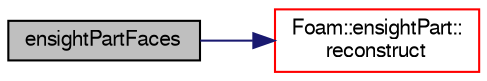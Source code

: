 digraph "ensightPartFaces"
{
  bgcolor="transparent";
  edge [fontname="FreeSans",fontsize="10",labelfontname="FreeSans",labelfontsize="10"];
  node [fontname="FreeSans",fontsize="10",shape=record];
  rankdir="LR";
  Node21 [label="ensightPartFaces",height=0.2,width=0.4,color="black", fillcolor="grey75", style="filled", fontcolor="black"];
  Node21 -> Node22 [color="midnightblue",fontsize="10",style="solid",fontname="FreeSans"];
  Node22 [label="Foam::ensightPart::\lreconstruct",height=0.2,width=0.4,color="red",URL="$a21306.html#a7dd013b2d8fc94af2649cccf9491dfcc",tooltip="Reconstruct part characteristics (eg, element types) from Istream. "];
}

